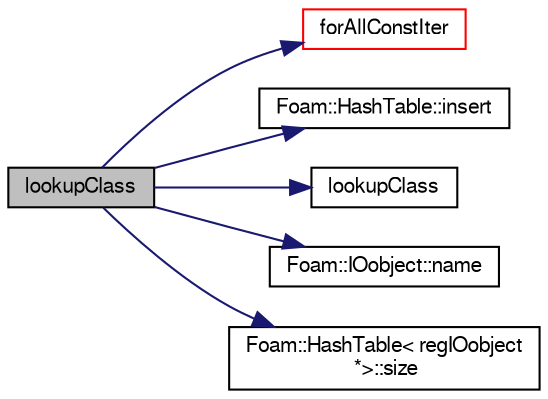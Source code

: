 digraph "lookupClass"
{
  bgcolor="transparent";
  edge [fontname="FreeSans",fontsize="10",labelfontname="FreeSans",labelfontsize="10"];
  node [fontname="FreeSans",fontsize="10",shape=record];
  rankdir="LR";
  Node11863 [label="lookupClass",height=0.2,width=0.4,color="black", fillcolor="grey75", style="filled", fontcolor="black"];
  Node11863 -> Node11864 [color="midnightblue",fontsize="10",style="solid",fontname="FreeSans"];
  Node11864 [label="forAllConstIter",height=0.2,width=0.4,color="red",URL="$a38141.html#ae21e2836509b0fa7f7cedf6493b11b09"];
  Node11863 -> Node12127 [color="midnightblue",fontsize="10",style="solid",fontname="FreeSans"];
  Node12127 [label="Foam::HashTable::insert",height=0.2,width=0.4,color="black",URL="$a25702.html#a5eee1e0e199ad59b9cb3916cd42156e0",tooltip="Insert a new hashedEntry. "];
  Node11863 -> Node12166 [color="midnightblue",fontsize="10",style="solid",fontname="FreeSans"];
  Node12166 [label="lookupClass",height=0.2,width=0.4,color="black",URL="$a26326.html#ad20408e9bd7b5446e5bd0dc70b751705",tooltip="Lookup and return all objects of the given Type. "];
  Node11863 -> Node11928 [color="midnightblue",fontsize="10",style="solid",fontname="FreeSans"];
  Node11928 [label="Foam::IOobject::name",height=0.2,width=0.4,color="black",URL="$a26142.html#acc80e00a8ac919288fb55bd14cc88bf6",tooltip="Return name. "];
  Node11863 -> Node12029 [color="midnightblue",fontsize="10",style="solid",fontname="FreeSans"];
  Node12029 [label="Foam::HashTable\< regIOobject\l *\>::size",height=0.2,width=0.4,color="black",URL="$a25702.html#a47b3bf30da1eb3ab8076b5fbe00e0494",tooltip="Return number of elements in table. "];
}
